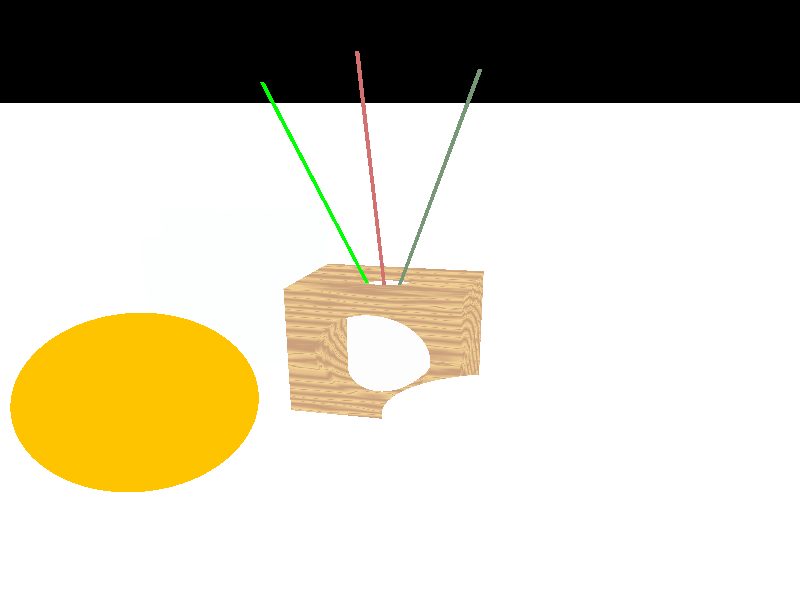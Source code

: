#include "colors.inc"
#include "textures.inc"
#include "woods.inc"

#declare bol = difference {
    union {
        sor {
            4,
            <0,0>,
            <.7,0>,
            <1.3,1.1>,
            <.8,3>
            pigment { color White }  
             finish {
              reflection {0.1} ambient 0.26 diffuse 1  
          }
          scale <0.9,0.8,0.8>
        }
        sor {
            4,
            <0,0>,
            <.9,0>,
            <1.4,1.2>,
            <1,2.2>
            pigment { color White }
            rotate <180,0,0>
            translate <0,.5,0>
            scale .6
            finish {
              reflection {0.1} ambient 0.26 diffuse 1
          }
           scale <0.76,0.8,0.76>
        }                  
    }
    sor {
        4,
        <0,0>,
        <.7,0>,
        <1.3,1.1>,
        <.8,3> 
        pigment { color White }
        scale .99
        translate <0,.1,0>
         finish {
              reflection {0.1} ambient 0.26 diffuse 1
          } 
              scale <0.9,0.9,0.8>
    }
    translate <0,.4,0> 

 }

#declare ambientador = union {
    difference {
            box {
                <0,0,0><1.5,2,2>
                texture { T_Wood7 }
            }
            cylinder {
                <-1,1,1><3,1,1>,.67
                texture { T_Wood7 }
            }
            cylinder {
                <.75,.5,1><.75,1.5,1>,.5
            }
            cylinder {
                <.75,1,1><.75,3,1>,.3
                texture { T_Wood7 }
            }
            cylinder {
                <.75,.3,1><.75,1.7,1>,.501
            }
    }
    difference{
        cylinder {
            <.75,.3,1><.75,1.7,1>,.5
            texture { Glass3 }
        }
        cylinder {
            <.75,.3,1><.75,1.7,1>,.49
            texture { Glass3 }
        }
    }
    cylinder {
        <.75,.29,1><.75,.4,1>,.48
        pigment { color Green }
        texture { Glass }
    }
    difference {
        cylinder {
            <.75,1.7,1><.75,1.9,1>,.299
            texture { Glass3 }
        }
        cylinder {
            <.75,1.6,1><.75,3,1>,.25
            texture { Glass3 }
        }
    }
    cylinder {
        <.75,0,1><.75,5,1>,.02
        pigment { color Brown }
        translate <.3,0.1,0>
        rotate <0,0,15>
    }
    cylinder {
        <.75,0,1><.75,5,1>,.02
        pigment { color Green }
        translate <.3,0.1,-.3>
        rotate <15,0,15>    
    }
    cylinder {
        <.75,0,1><.75,5,1>,.02
        pigment { color DarkGreen }
        translate <.3,-.3,.3>
        rotate <-17,0,15>    
    }
    translate <0,0,-1>
    rotate <0,105,0>
}

#macro picoFlorero(height)
    prism {
        linear_sweep
        linear_spline
        0,
        height,
        5,
        <-2,-3>, <-2,3>, <2,.8>, <2,-.8>, <-2,-3>
        texture {NBglass}
        finish { diffuse 2 } 
        rotate <0,-90,0>
        translate <0,0,7.2>
        scale .48
    }
#end

#declare hexagono = prism {
    linear_sweep
    linear_spline  
    .9,
    6.75,
    7,
    <0,0>, <4,0>, <6,2*sqrt(3)>, <4,4*sqrt(3)>, <0,4*sqrt(3)>, <-2,2*sqrt(3)>, <0,0>
    texture {NBglass}
    finish { diffuse 2 }  
    translate <-2,0,-2*sqrt(3)>
}

#declare florero = union {
    difference {
        object {
            hexagono
        }
        object {
            hexagono
            scale <.72,1.1,.72>
        }
    }
    object {
        hexagono
        scale <.72,.16,.72>
        translate <0,-.15,0>
    }
    object {
        picoFlorero(17.8)
        rotate <0,0,0>
    }
    object {
        picoFlorero(16)
        rotate <0,60,0>
    }
    object {
        picoFlorero(18.5)
        rotate <0,120,0>
    }
    object {
        picoFlorero(17.8)
        rotate <0,180,0>
    }
    object {
        picoFlorero(18.5)
        rotate <0,240,0>
    }
    object {
        picoFlorero(16)
        rotate <0,300,0>
    }
}

#declare RandomSeed = seed(16);
#declare esfera = difference {
    sphere {
        <0,0,0>,1
        pigment { color <1,0.549,0,.8> }
        texture { Glass3}
    }
    #local it = 0; // start
    #while ( it < 150 )
        sphere { 
            <rand(RandomSeed)*1.8-1,rand(RandomSeed)*1.8-1,rand(RandomSeed)*1.8-1>,.1*rand(RandomSeed)
            pigment { color <1,0.549,0,.8> }
            texture { Glass3}
        }
        #local it = it + 1; 
    #end 
    translate <0,1,0>
}

camera {
    location <0.2,4.6,14>
    look_at <0,0,0>
    right x
}

light_source {
    <2,7,-1>
    color White
}

object {
    bol
    translate <-0.9,0,8> 
      
}

object {
    ambientador 
    translate <0.4,0,5.8>
      
}

object {
    florero
    scale .3
    translate <2.3,0,3>
    

}

object {
    esfera
    scale 1.1
    translate <2.55,-0.05,7.2>
     interior{ior 1.2}
}        

 plane { <0,1, 0>, 0
   texture{
    pigment {
      color White
      }
     finish{reflection{0.1}
     }
    }
  }

// Bol por roc
// Cosa cristal por estrusion
// Perfume por difference
// Esfera es sphere con diff de esferas mas pequeñas, burbujas, usar bucle y numeros aleatorios